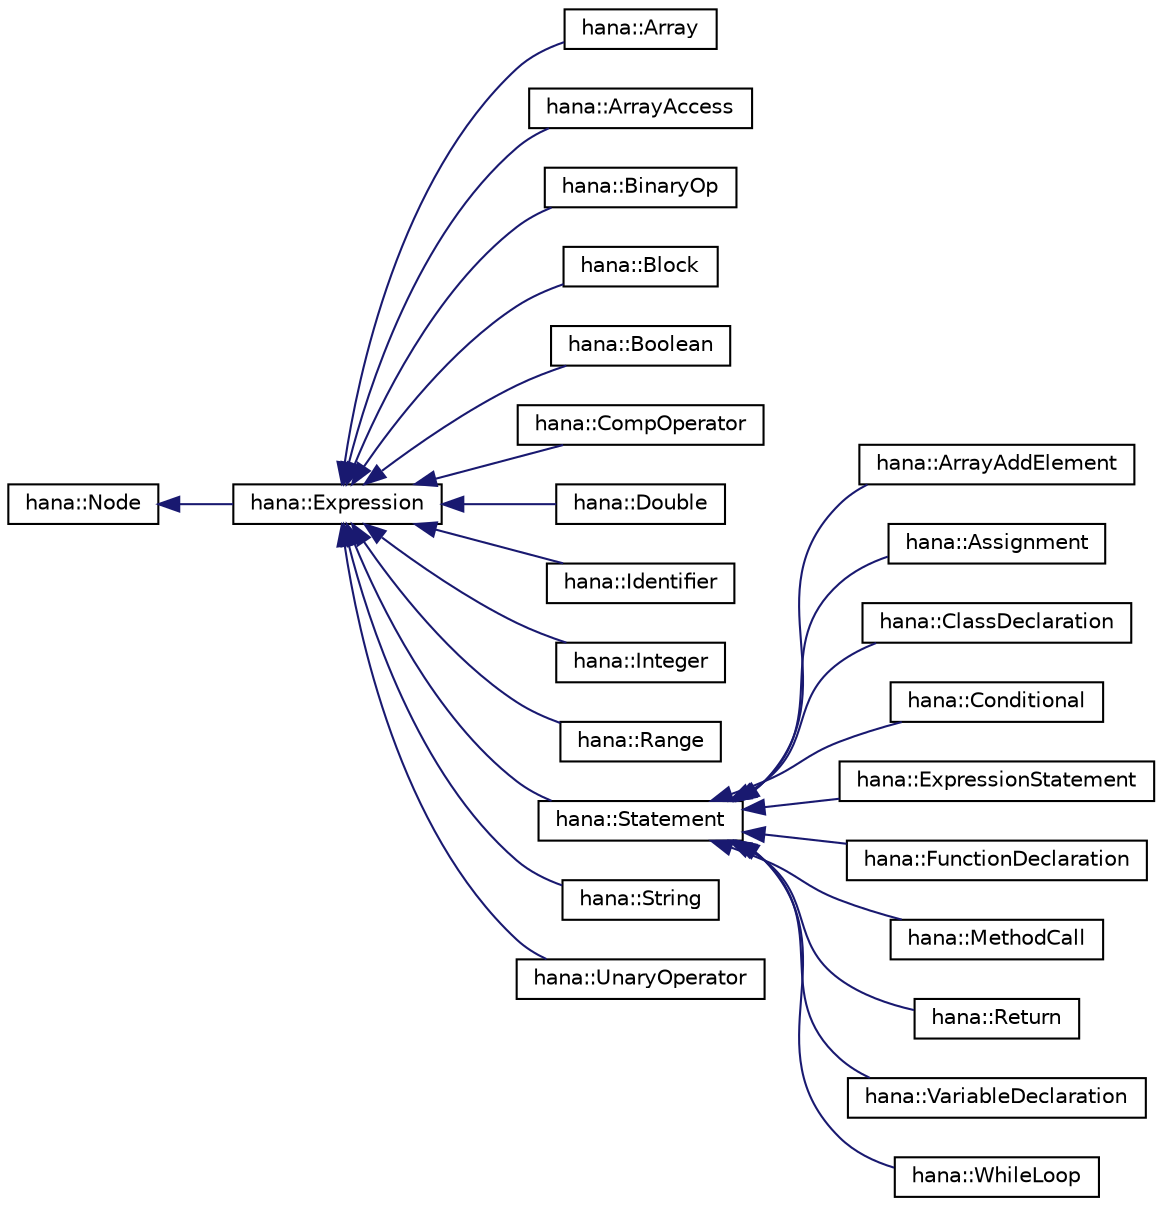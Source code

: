 digraph "Graphical Class Hierarchy"
{
 // LATEX_PDF_SIZE
  edge [fontname="Helvetica",fontsize="10",labelfontname="Helvetica",labelfontsize="10"];
  node [fontname="Helvetica",fontsize="10",shape=record];
  rankdir="LR";
  Node0 [label="hana::Node",height=0.2,width=0.4,color="black", fillcolor="white", style="filled",URL="$classhana_1_1_node.html",tooltip=" "];
  Node0 -> Node1 [dir="back",color="midnightblue",fontsize="10",style="solid",fontname="Helvetica"];
  Node1 [label="hana::Expression",height=0.2,width=0.4,color="black", fillcolor="white", style="filled",URL="$classhana_1_1_expression.html",tooltip=" "];
  Node1 -> Node2 [dir="back",color="midnightblue",fontsize="10",style="solid",fontname="Helvetica"];
  Node2 [label="hana::Array",height=0.2,width=0.4,color="black", fillcolor="white", style="filled",URL="$classhana_1_1_array.html",tooltip=" "];
  Node1 -> Node3 [dir="back",color="midnightblue",fontsize="10",style="solid",fontname="Helvetica"];
  Node3 [label="hana::ArrayAccess",height=0.2,width=0.4,color="black", fillcolor="white", style="filled",URL="$classhana_1_1_array_access.html",tooltip=" "];
  Node1 -> Node4 [dir="back",color="midnightblue",fontsize="10",style="solid",fontname="Helvetica"];
  Node4 [label="hana::BinaryOp",height=0.2,width=0.4,color="black", fillcolor="white", style="filled",URL="$classhana_1_1_binary_op.html",tooltip=" "];
  Node1 -> Node5 [dir="back",color="midnightblue",fontsize="10",style="solid",fontname="Helvetica"];
  Node5 [label="hana::Block",height=0.2,width=0.4,color="black", fillcolor="white", style="filled",URL="$classhana_1_1_block.html",tooltip=" "];
  Node1 -> Node6 [dir="back",color="midnightblue",fontsize="10",style="solid",fontname="Helvetica"];
  Node6 [label="hana::Boolean",height=0.2,width=0.4,color="black", fillcolor="white", style="filled",URL="$classhana_1_1_boolean.html",tooltip=" "];
  Node1 -> Node7 [dir="back",color="midnightblue",fontsize="10",style="solid",fontname="Helvetica"];
  Node7 [label="hana::CompOperator",height=0.2,width=0.4,color="black", fillcolor="white", style="filled",URL="$classhana_1_1_comp_operator.html",tooltip=" "];
  Node1 -> Node8 [dir="back",color="midnightblue",fontsize="10",style="solid",fontname="Helvetica"];
  Node8 [label="hana::Double",height=0.2,width=0.4,color="black", fillcolor="white", style="filled",URL="$classhana_1_1_double.html",tooltip=" "];
  Node1 -> Node9 [dir="back",color="midnightblue",fontsize="10",style="solid",fontname="Helvetica"];
  Node9 [label="hana::Identifier",height=0.2,width=0.4,color="black", fillcolor="white", style="filled",URL="$classhana_1_1_identifier.html",tooltip=" "];
  Node1 -> Node10 [dir="back",color="midnightblue",fontsize="10",style="solid",fontname="Helvetica"];
  Node10 [label="hana::Integer",height=0.2,width=0.4,color="black", fillcolor="white", style="filled",URL="$classhana_1_1_integer.html",tooltip=" "];
  Node1 -> Node11 [dir="back",color="midnightblue",fontsize="10",style="solid",fontname="Helvetica"];
  Node11 [label="hana::Range",height=0.2,width=0.4,color="black", fillcolor="white", style="filled",URL="$classhana_1_1_range.html",tooltip=" "];
  Node1 -> Node12 [dir="back",color="midnightblue",fontsize="10",style="solid",fontname="Helvetica"];
  Node12 [label="hana::Statement",height=0.2,width=0.4,color="black", fillcolor="white", style="filled",URL="$classhana_1_1_statement.html",tooltip=" "];
  Node12 -> Node13 [dir="back",color="midnightblue",fontsize="10",style="solid",fontname="Helvetica"];
  Node13 [label="hana::ArrayAddElement",height=0.2,width=0.4,color="black", fillcolor="white", style="filled",URL="$classhana_1_1_array_add_element.html",tooltip=" "];
  Node12 -> Node14 [dir="back",color="midnightblue",fontsize="10",style="solid",fontname="Helvetica"];
  Node14 [label="hana::Assignment",height=0.2,width=0.4,color="black", fillcolor="white", style="filled",URL="$classhana_1_1_assignment.html",tooltip=" "];
  Node12 -> Node15 [dir="back",color="midnightblue",fontsize="10",style="solid",fontname="Helvetica"];
  Node15 [label="hana::ClassDeclaration",height=0.2,width=0.4,color="black", fillcolor="white", style="filled",URL="$classhana_1_1_class_declaration.html",tooltip=" "];
  Node12 -> Node16 [dir="back",color="midnightblue",fontsize="10",style="solid",fontname="Helvetica"];
  Node16 [label="hana::Conditional",height=0.2,width=0.4,color="black", fillcolor="white", style="filled",URL="$classhana_1_1_conditional.html",tooltip=" "];
  Node12 -> Node17 [dir="back",color="midnightblue",fontsize="10",style="solid",fontname="Helvetica"];
  Node17 [label="hana::ExpressionStatement",height=0.2,width=0.4,color="black", fillcolor="white", style="filled",URL="$classhana_1_1_expression_statement.html",tooltip=" "];
  Node12 -> Node18 [dir="back",color="midnightblue",fontsize="10",style="solid",fontname="Helvetica"];
  Node18 [label="hana::FunctionDeclaration",height=0.2,width=0.4,color="black", fillcolor="white", style="filled",URL="$classhana_1_1_function_declaration.html",tooltip=" "];
  Node12 -> Node19 [dir="back",color="midnightblue",fontsize="10",style="solid",fontname="Helvetica"];
  Node19 [label="hana::MethodCall",height=0.2,width=0.4,color="black", fillcolor="white", style="filled",URL="$classhana_1_1_method_call.html",tooltip=" "];
  Node12 -> Node20 [dir="back",color="midnightblue",fontsize="10",style="solid",fontname="Helvetica"];
  Node20 [label="hana::Return",height=0.2,width=0.4,color="black", fillcolor="white", style="filled",URL="$classhana_1_1_return.html",tooltip=" "];
  Node12 -> Node21 [dir="back",color="midnightblue",fontsize="10",style="solid",fontname="Helvetica"];
  Node21 [label="hana::VariableDeclaration",height=0.2,width=0.4,color="black", fillcolor="white", style="filled",URL="$classhana_1_1_variable_declaration.html",tooltip=" "];
  Node12 -> Node22 [dir="back",color="midnightblue",fontsize="10",style="solid",fontname="Helvetica"];
  Node22 [label="hana::WhileLoop",height=0.2,width=0.4,color="black", fillcolor="white", style="filled",URL="$classhana_1_1_while_loop.html",tooltip=" "];
  Node1 -> Node23 [dir="back",color="midnightblue",fontsize="10",style="solid",fontname="Helvetica"];
  Node23 [label="hana::String",height=0.2,width=0.4,color="black", fillcolor="white", style="filled",URL="$classhana_1_1_string.html",tooltip=" "];
  Node1 -> Node24 [dir="back",color="midnightblue",fontsize="10",style="solid",fontname="Helvetica"];
  Node24 [label="hana::UnaryOperator",height=0.2,width=0.4,color="black", fillcolor="white", style="filled",URL="$classhana_1_1_unary_operator.html",tooltip=" "];
}
